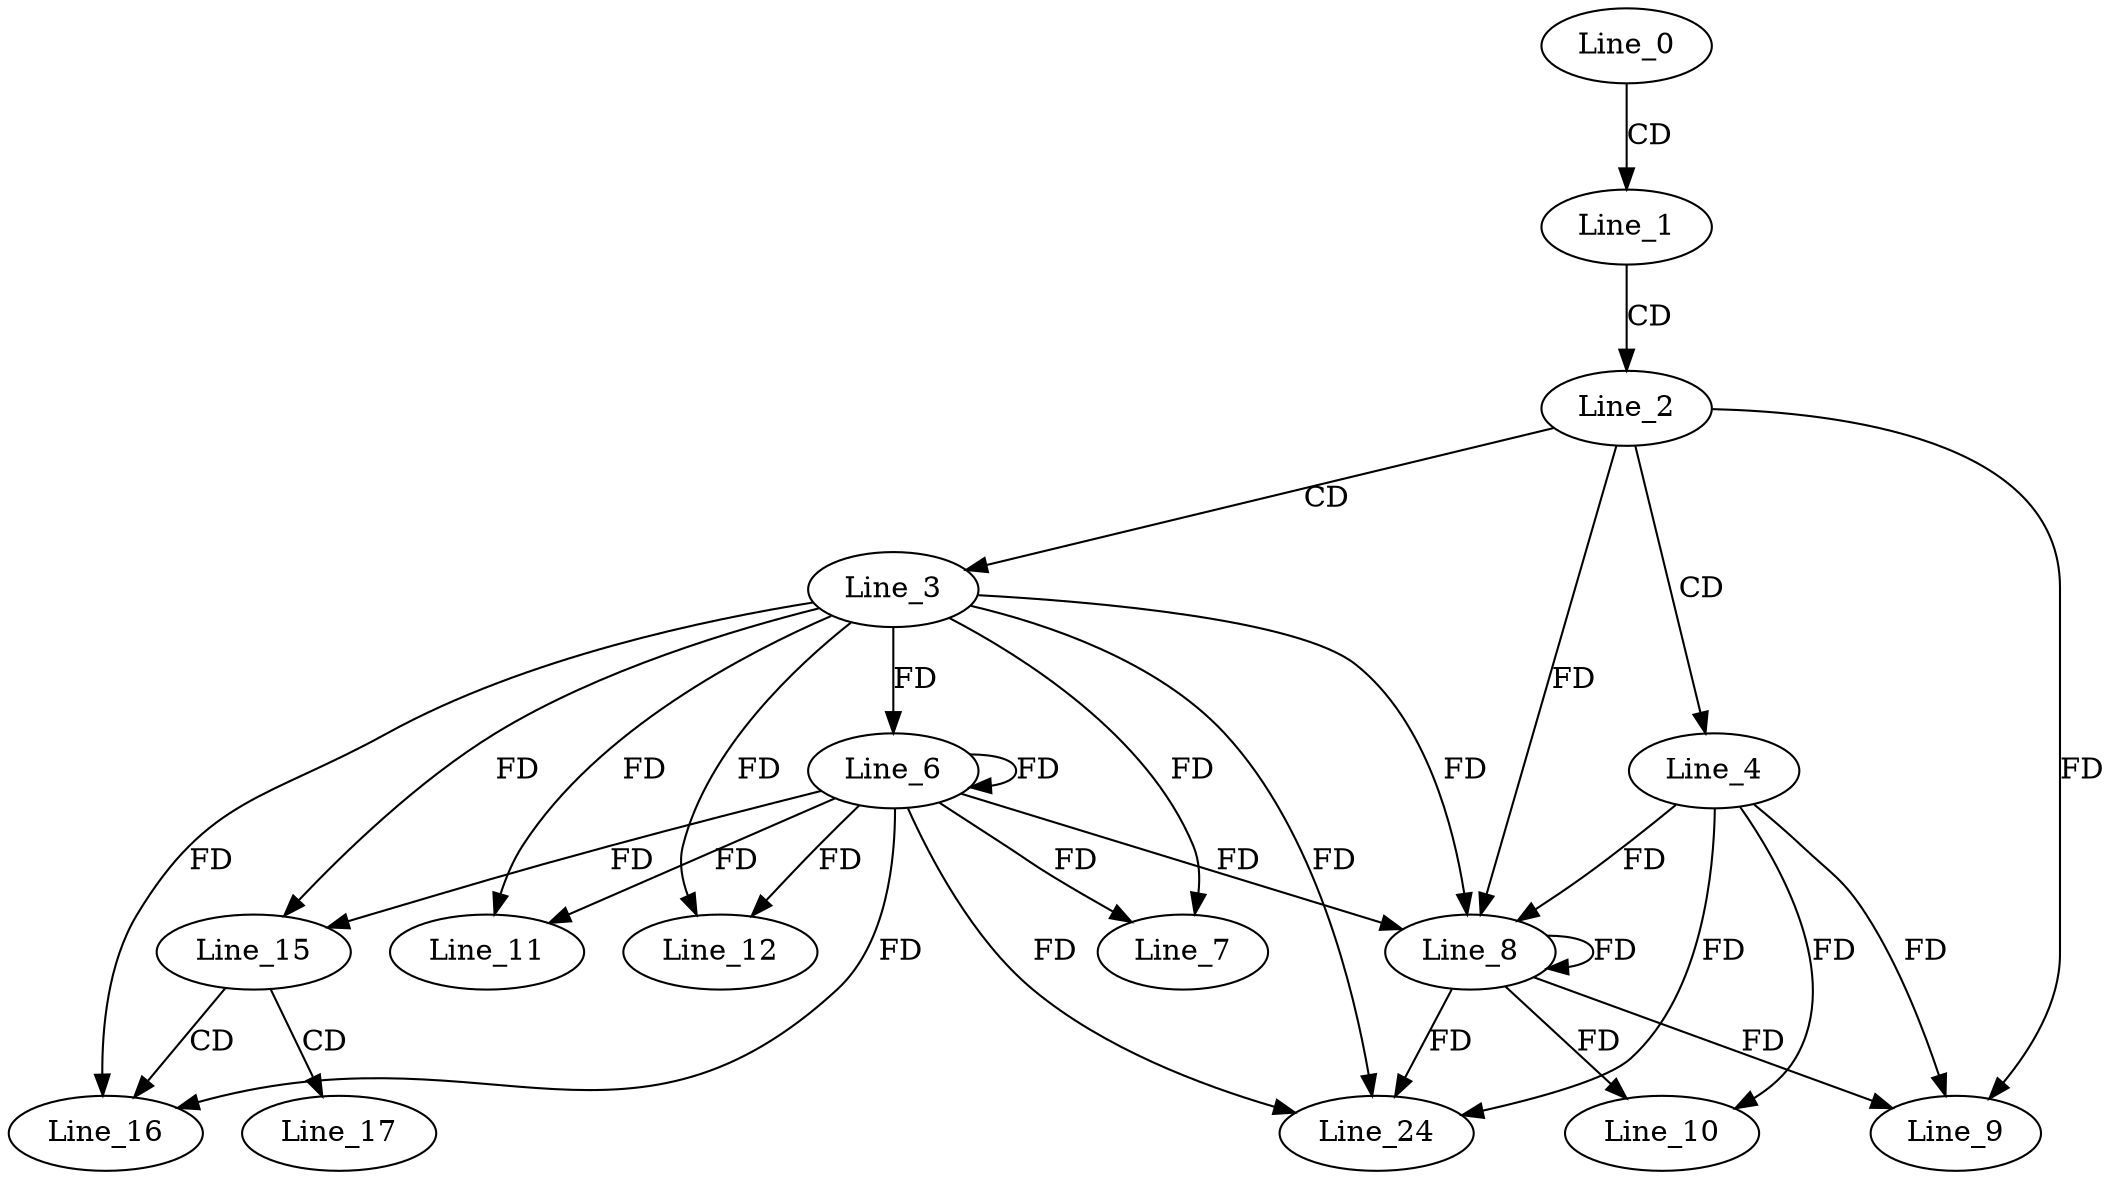 digraph G {
  Line_0;
  Line_1;
  Line_2;
  Line_3;
  Line_4;
  Line_6;
  Line_6;
  Line_7;
  Line_8;
  Line_8;
  Line_9;
  Line_10;
  Line_11;
  Line_12;
  Line_15;
  Line_16;
  Line_17;
  Line_24;
  Line_0 -> Line_1 [ label="CD" ];
  Line_1 -> Line_2 [ label="CD" ];
  Line_2 -> Line_3 [ label="CD" ];
  Line_2 -> Line_4 [ label="CD" ];
  Line_3 -> Line_6 [ label="FD" ];
  Line_6 -> Line_6 [ label="FD" ];
  Line_3 -> Line_7 [ label="FD" ];
  Line_6 -> Line_7 [ label="FD" ];
  Line_4 -> Line_8 [ label="FD" ];
  Line_8 -> Line_8 [ label="FD" ];
  Line_3 -> Line_8 [ label="FD" ];
  Line_6 -> Line_8 [ label="FD" ];
  Line_2 -> Line_8 [ label="FD" ];
  Line_4 -> Line_9 [ label="FD" ];
  Line_8 -> Line_9 [ label="FD" ];
  Line_2 -> Line_9 [ label="FD" ];
  Line_4 -> Line_10 [ label="FD" ];
  Line_8 -> Line_10 [ label="FD" ];
  Line_3 -> Line_11 [ label="FD" ];
  Line_6 -> Line_11 [ label="FD" ];
  Line_3 -> Line_12 [ label="FD" ];
  Line_6 -> Line_12 [ label="FD" ];
  Line_3 -> Line_15 [ label="FD" ];
  Line_6 -> Line_15 [ label="FD" ];
  Line_15 -> Line_16 [ label="CD" ];
  Line_3 -> Line_16 [ label="FD" ];
  Line_6 -> Line_16 [ label="FD" ];
  Line_15 -> Line_17 [ label="CD" ];
  Line_4 -> Line_24 [ label="FD" ];
  Line_8 -> Line_24 [ label="FD" ];
  Line_3 -> Line_24 [ label="FD" ];
  Line_6 -> Line_24 [ label="FD" ];
}
